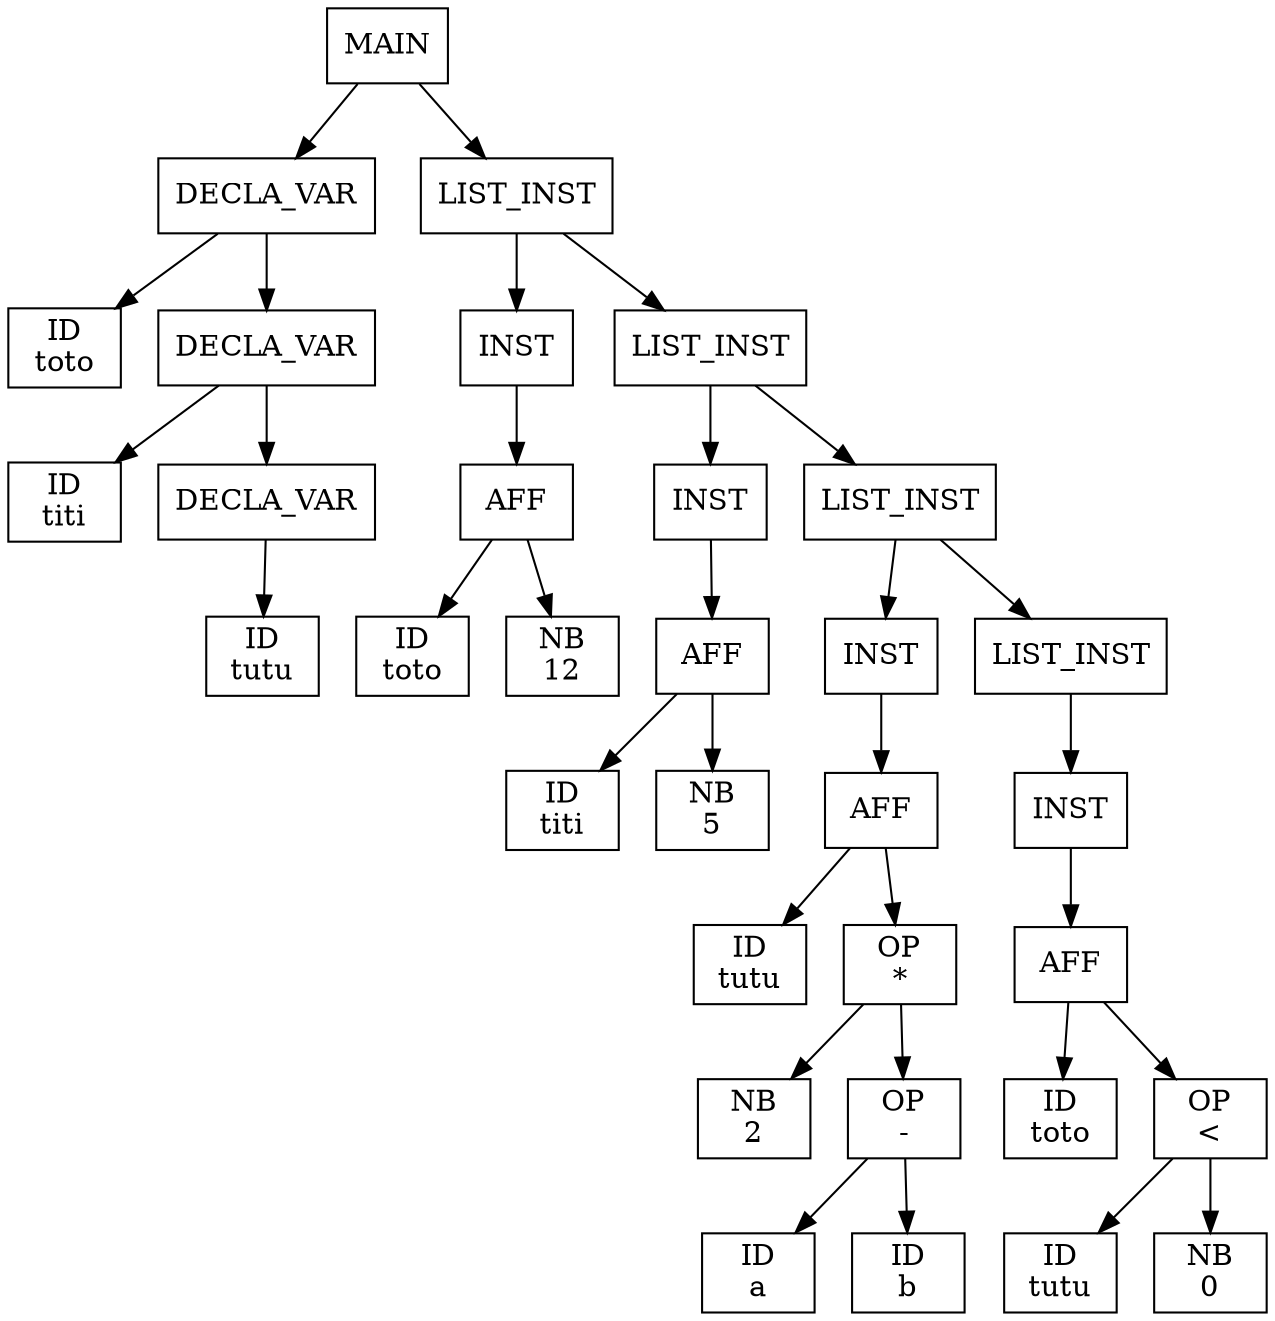 digraph ASA {
node0x55bb02432ef0 [label="MAIN\n", shape=box];
node0x55bb02432ef0 -> node0x55bb024327f0;
node0x55bb024327f0 [label="DECLA_VAR\n", shape=box];
node0x55bb024327f0 -> node0x55bb02432830;
node0x55bb02432830 [label="ID\ntoto", shape=box];
node0x55bb024327f0 -> node0x55bb02432770;
node0x55bb02432770 [label="DECLA_VAR\n", shape=box];
node0x55bb02432770 -> node0x55bb024327b0;
node0x55bb024327b0 [label="ID\ntiti", shape=box];
node0x55bb02432770 -> node0x55bb024326f0;
node0x55bb024326f0 [label="DECLA_VAR\n", shape=box];
node0x55bb024326f0 -> node0x55bb02432730;
node0x55bb02432730 [label="ID\ntutu", shape=box];
node0x55bb02432ef0 -> node0x55bb02432eb0;
node0x55bb02432eb0 [label="LIST_INST\n", shape=box];
node0x55bb02432eb0 -> node0x55bb02432930;
node0x55bb02432930 [label="INST\n", shape=box];
node0x55bb02432930 -> node0x55bb024328b0;
node0x55bb024328b0 [label="AFF\n", shape=box];
node0x55bb024328b0 -> node0x55bb024328f0;
node0x55bb024328f0 [label="ID\ntoto", shape=box];
node0x55bb024328b0 -> node0x55bb02432870;
node0x55bb02432870 [label="NB\n12", shape=box];
node0x55bb02432eb0 -> node0x55bb02432e70;
node0x55bb02432e70 [label="LIST_INST\n", shape=box];
node0x55bb02432e70 -> node0x55bb02432a30;
node0x55bb02432a30 [label="INST\n", shape=box];
node0x55bb02432a30 -> node0x55bb024329b0;
node0x55bb024329b0 [label="AFF\n", shape=box];
node0x55bb024329b0 -> node0x55bb024329f0;
node0x55bb024329f0 [label="ID\ntiti", shape=box];
node0x55bb024329b0 -> node0x55bb02432970;
node0x55bb02432970 [label="NB\n5", shape=box];
node0x55bb02432e70 -> node0x55bb02432e30;
node0x55bb02432e30 [label="LIST_INST\n", shape=box];
node0x55bb02432e30 -> node0x55bb02432c30;
node0x55bb02432c30 [label="INST\n", shape=box];
node0x55bb02432c30 -> node0x55bb02432bb0;
node0x55bb02432bb0 [label="AFF\n", shape=box];
node0x55bb02432bb0 -> node0x55bb02432bf0;
node0x55bb02432bf0 [label="ID\ntutu", shape=box];
node0x55bb02432bb0 -> node0x55bb02432b70;
node0x55bb02432b70 [label="OP\n*", shape=box];
node0x55bb02432b70 -> node0x55bb02432a70;
node0x55bb02432a70 [label="NB\n2", shape=box];
node0x55bb02432b70 -> node0x55bb02432b30;
node0x55bb02432b30 [label="OP\n-", shape=box];
node0x55bb02432b30 -> node0x55bb02432ab0;
node0x55bb02432ab0 [label="ID\na", shape=box];
node0x55bb02432b30 -> node0x55bb02432af0;
node0x55bb02432af0 [label="ID\nb", shape=box];
node0x55bb02432e30 -> node0x55bb02432df0;
node0x55bb02432df0 [label="LIST_INST\n", shape=box];
node0x55bb02432df0 -> node0x55bb02432db0;
node0x55bb02432db0 [label="INST\n", shape=box];
node0x55bb02432db0 -> node0x55bb02432d30;
node0x55bb02432d30 [label="AFF\n", shape=box];
node0x55bb02432d30 -> node0x55bb02432d70;
node0x55bb02432d70 [label="ID\ntoto", shape=box];
node0x55bb02432d30 -> node0x55bb02432cf0;
node0x55bb02432cf0 [label="OP\n<", shape=box];
node0x55bb02432cf0 -> node0x55bb02432c70;
node0x55bb02432c70 [label="ID\ntutu", shape=box];
node0x55bb02432cf0 -> node0x55bb02432cb0;
node0x55bb02432cb0 [label="NB\n0", shape=box];
}
